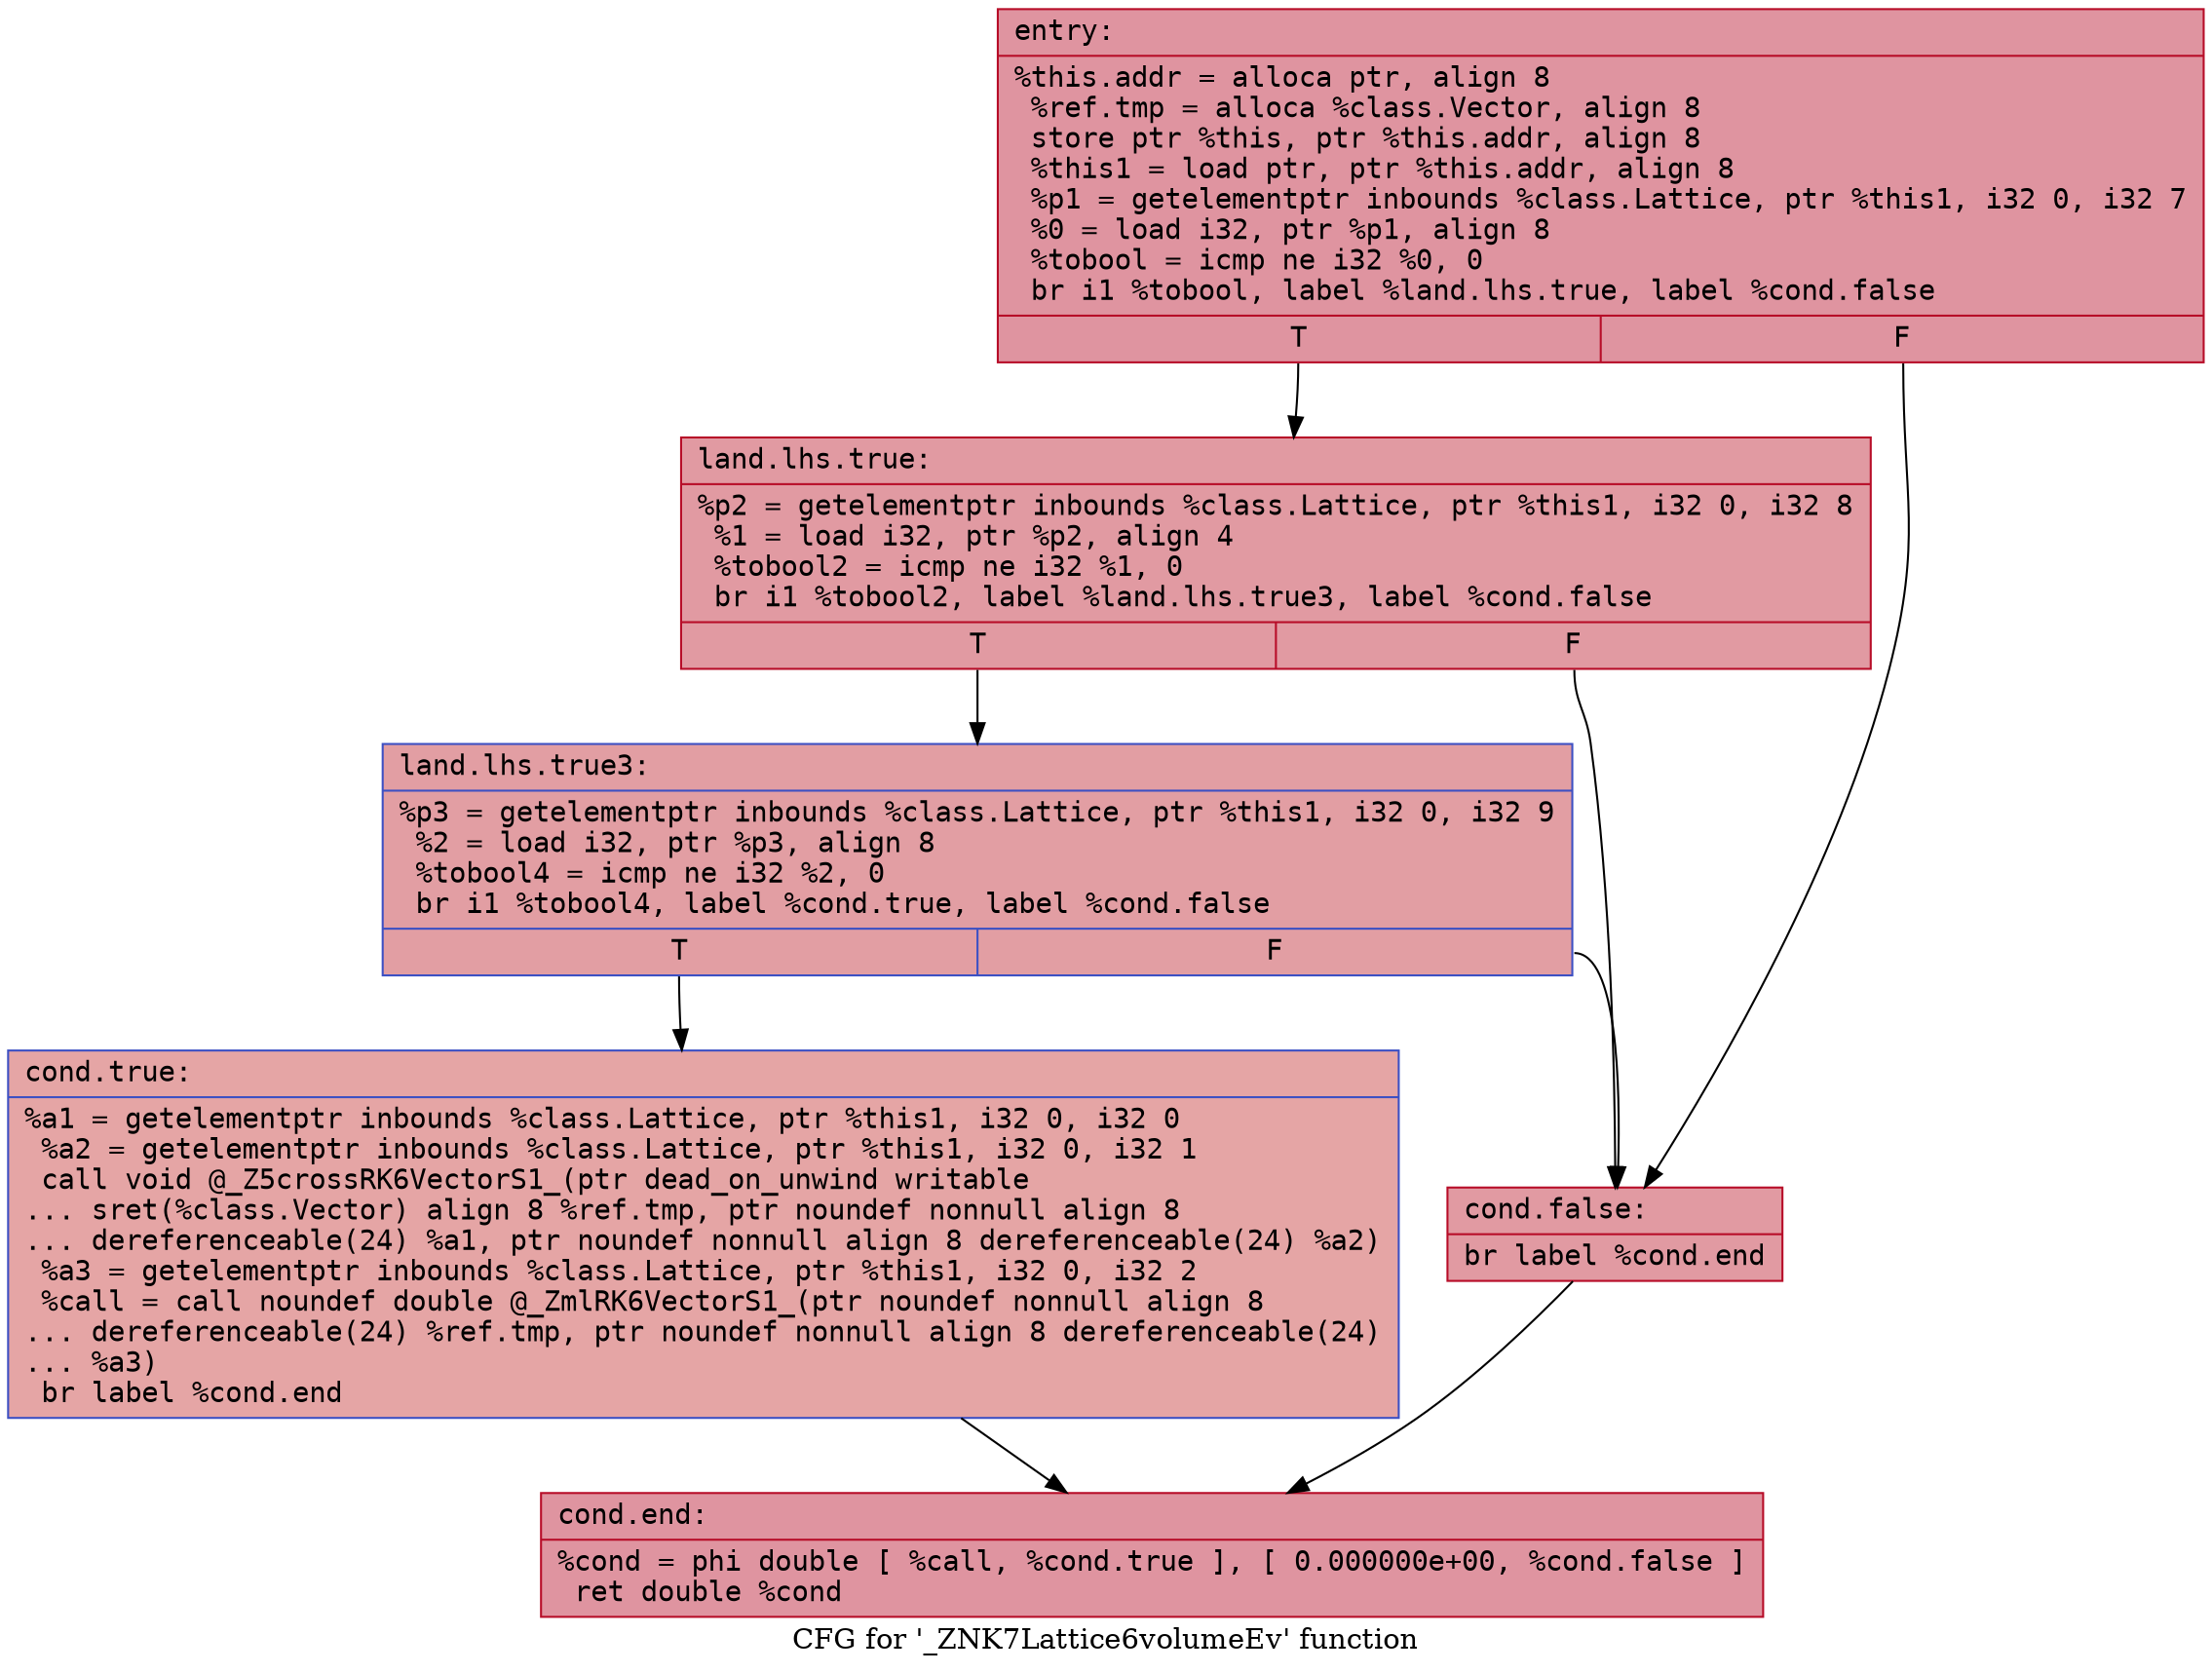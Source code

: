 digraph "CFG for '_ZNK7Lattice6volumeEv' function" {
	label="CFG for '_ZNK7Lattice6volumeEv' function";

	Node0x55f4daeb25f0 [shape=record,color="#b70d28ff", style=filled, fillcolor="#b70d2870" fontname="Courier",label="{entry:\l|  %this.addr = alloca ptr, align 8\l  %ref.tmp = alloca %class.Vector, align 8\l  store ptr %this, ptr %this.addr, align 8\l  %this1 = load ptr, ptr %this.addr, align 8\l  %p1 = getelementptr inbounds %class.Lattice, ptr %this1, i32 0, i32 7\l  %0 = load i32, ptr %p1, align 8\l  %tobool = icmp ne i32 %0, 0\l  br i1 %tobool, label %land.lhs.true, label %cond.false\l|{<s0>T|<s1>F}}"];
	Node0x55f4daeb25f0:s0 -> Node0x55f4daeb2a10[tooltip="entry -> land.lhs.true\nProbability 62.50%" ];
	Node0x55f4daeb25f0:s1 -> Node0x55f4daeb2a90[tooltip="entry -> cond.false\nProbability 37.50%" ];
	Node0x55f4daeb2a10 [shape=record,color="#b70d28ff", style=filled, fillcolor="#bb1b2c70" fontname="Courier",label="{land.lhs.true:\l|  %p2 = getelementptr inbounds %class.Lattice, ptr %this1, i32 0, i32 8\l  %1 = load i32, ptr %p2, align 4\l  %tobool2 = icmp ne i32 %1, 0\l  br i1 %tobool2, label %land.lhs.true3, label %cond.false\l|{<s0>T|<s1>F}}"];
	Node0x55f4daeb2a10:s0 -> Node0x55f4daeb2dd0[tooltip="land.lhs.true -> land.lhs.true3\nProbability 62.50%" ];
	Node0x55f4daeb2a10:s1 -> Node0x55f4daeb2a90[tooltip="land.lhs.true -> cond.false\nProbability 37.50%" ];
	Node0x55f4daeb2dd0 [shape=record,color="#3d50c3ff", style=filled, fillcolor="#be242e70" fontname="Courier",label="{land.lhs.true3:\l|  %p3 = getelementptr inbounds %class.Lattice, ptr %this1, i32 0, i32 9\l  %2 = load i32, ptr %p3, align 8\l  %tobool4 = icmp ne i32 %2, 0\l  br i1 %tobool4, label %cond.true, label %cond.false\l|{<s0>T|<s1>F}}"];
	Node0x55f4daeb2dd0:s0 -> Node0x55f4daeb32b0[tooltip="land.lhs.true3 -> cond.true\nProbability 62.50%" ];
	Node0x55f4daeb2dd0:s1 -> Node0x55f4daeb2a90[tooltip="land.lhs.true3 -> cond.false\nProbability 37.50%" ];
	Node0x55f4daeb32b0 [shape=record,color="#3d50c3ff", style=filled, fillcolor="#c5333470" fontname="Courier",label="{cond.true:\l|  %a1 = getelementptr inbounds %class.Lattice, ptr %this1, i32 0, i32 0\l  %a2 = getelementptr inbounds %class.Lattice, ptr %this1, i32 0, i32 1\l  call void @_Z5crossRK6VectorS1_(ptr dead_on_unwind writable\l... sret(%class.Vector) align 8 %ref.tmp, ptr noundef nonnull align 8\l... dereferenceable(24) %a1, ptr noundef nonnull align 8 dereferenceable(24) %a2)\l  %a3 = getelementptr inbounds %class.Lattice, ptr %this1, i32 0, i32 2\l  %call = call noundef double @_ZmlRK6VectorS1_(ptr noundef nonnull align 8\l... dereferenceable(24) %ref.tmp, ptr noundef nonnull align 8 dereferenceable(24)\l... %a3)\l  br label %cond.end\l}"];
	Node0x55f4daeb32b0 -> Node0x55f4daeb3880[tooltip="cond.true -> cond.end\nProbability 100.00%" ];
	Node0x55f4daeb2a90 [shape=record,color="#b70d28ff", style=filled, fillcolor="#bb1b2c70" fontname="Courier",label="{cond.false:\l|  br label %cond.end\l}"];
	Node0x55f4daeb2a90 -> Node0x55f4daeb3880[tooltip="cond.false -> cond.end\nProbability 100.00%" ];
	Node0x55f4daeb3880 [shape=record,color="#b70d28ff", style=filled, fillcolor="#b70d2870" fontname="Courier",label="{cond.end:\l|  %cond = phi double [ %call, %cond.true ], [ 0.000000e+00, %cond.false ]\l  ret double %cond\l}"];
}
